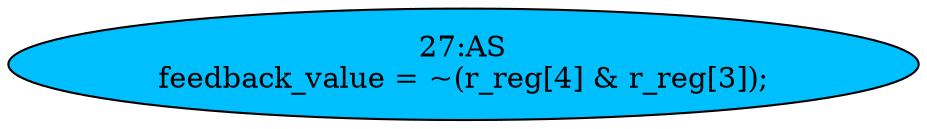 strict digraph "" {
	node [label="\N"];
	"27:AS"	[ast="<pyverilog.vparser.ast.Assign object at 0x7fded8b6f550>",
		def_var="['feedback_value']",
		fillcolor=deepskyblue,
		label="27:AS
feedback_value = ~(r_reg[4] & r_reg[3]);",
		statements="[]",
		style=filled,
		typ=Assign,
		use_var="['r_reg', 'r_reg']"];
}
